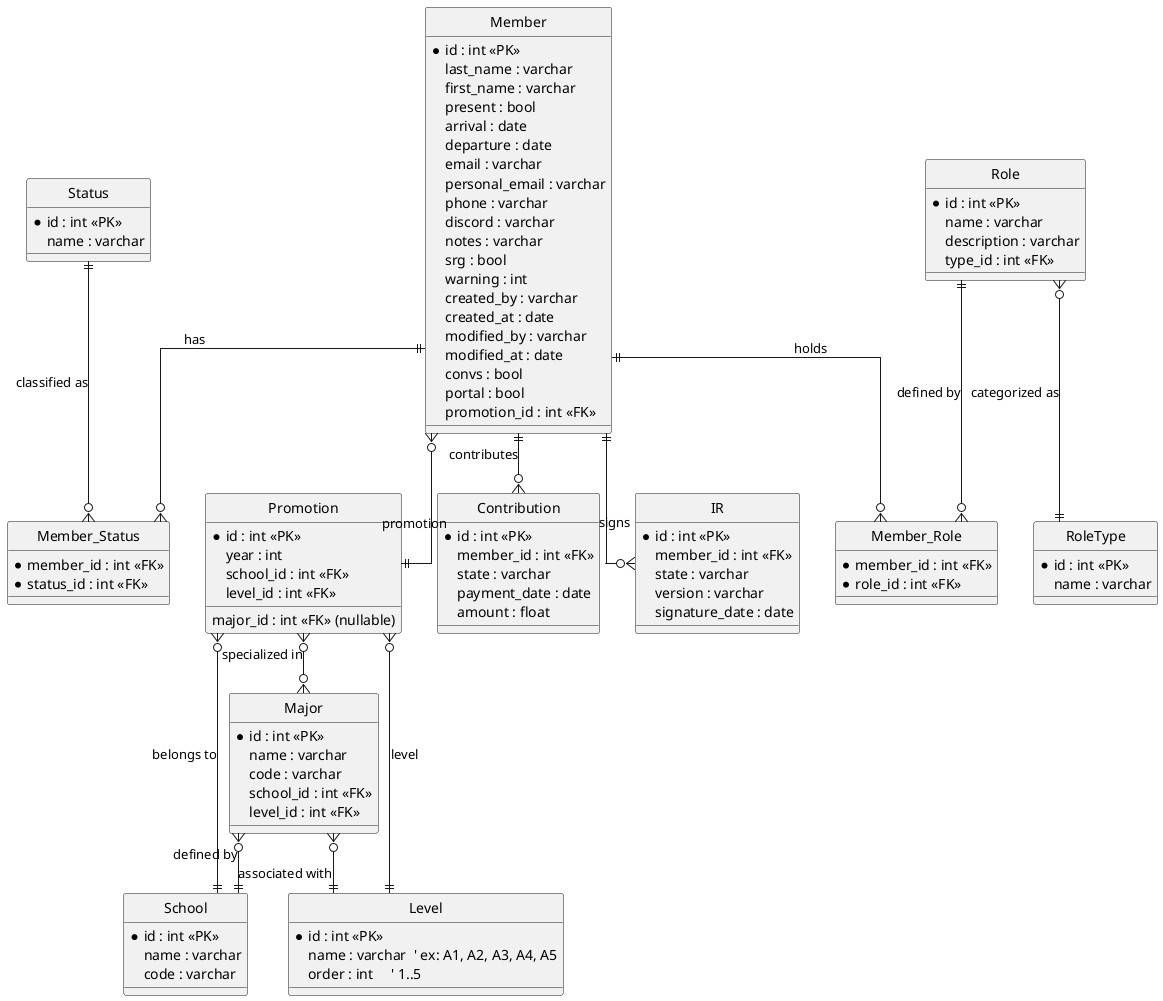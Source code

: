 @startuml Register DataBase Schema v7
hide circle
skinparam linetype ortho

'========== MEMBER =========='
entity "Member" as M {
  *id : int <<PK>>
  last_name : varchar
  first_name : varchar
  present : bool
  arrival : date
  departure : date
  email : varchar
  personal_email : varchar
  phone : varchar
  discord : varchar
  notes : varchar
  srg : bool
  warning : int
  created_by : varchar
  created_at : date
  modified_by : varchar
  modified_at : date
  convs : bool
  portal : bool
  promotion_id : int <<FK>>
}

'========== STATUS =========='
entity "Status" as S {
  *id : int <<PK>>
  name : varchar
}

entity "Member_Status" as MS {
  *member_id : int <<FK>>
  *status_id : int <<FK>>
}

'========== PROMOTION (Académique) =========='
entity "Promotion" as P {
  *id : int <<PK>>
  year : int
  school_id : int <<FK>>
  level_id : int <<FK>>
  major_id : int <<FK>> (nullable)
}

entity "School" as E {
  *id : int <<PK>>
  name : varchar
  code : varchar
}

entity "Level" as L {
  *id : int <<PK>>
  name : varchar  ' ex: A1, A2, A3, A4, A5
  order : int     ' 1..5
}

entity "Major" as MJ {
  *id : int <<PK>>
  name : varchar
  code : varchar
  school_id : int <<FK>>
  level_id : int <<FK>>
  ' is_alternance removed
}

'========== CONTRIBUTION =========='
entity "Contribution" as C {
  *id : int <<PK>>
  member_id : int <<FK>>
  state : varchar
  payment_date : date
  amount : float
}

'========== INTERNAL REGULATION =========='
entity "IR" as IR {
  *id : int <<PK>>
  member_id : int <<FK>>
  state : varchar
  version : varchar
  signature_date : date
}

'========== ROLE =========='
entity "Role" as R {
  *id : int <<PK>>
  name : varchar
  description : varchar
  type_id : int <<FK>>
}

entity "RoleType" as RT {
  *id : int <<PK>>
  name : varchar
}

entity "Member_Role" as MR {
  *member_id : int <<FK>>
  *role_id : int <<FK>>
}

'========== RELATIONS =========='
M ||--o{ MS : has
S ||--o{ MS : classified as
M }o--|| P : promotion
M ||--o{ C : contributes
M ||--o{ IR : signs
M ||--o{ MR : holds
R ||--o{ MR : defined by
R }o--|| RT : categorized as

P }o--|| E : belongs to
P }o--|| L : level
P }o--o{ MJ : specialized in

MJ }o--|| E : defined by
MJ }o--|| L : associated with

@enduml
